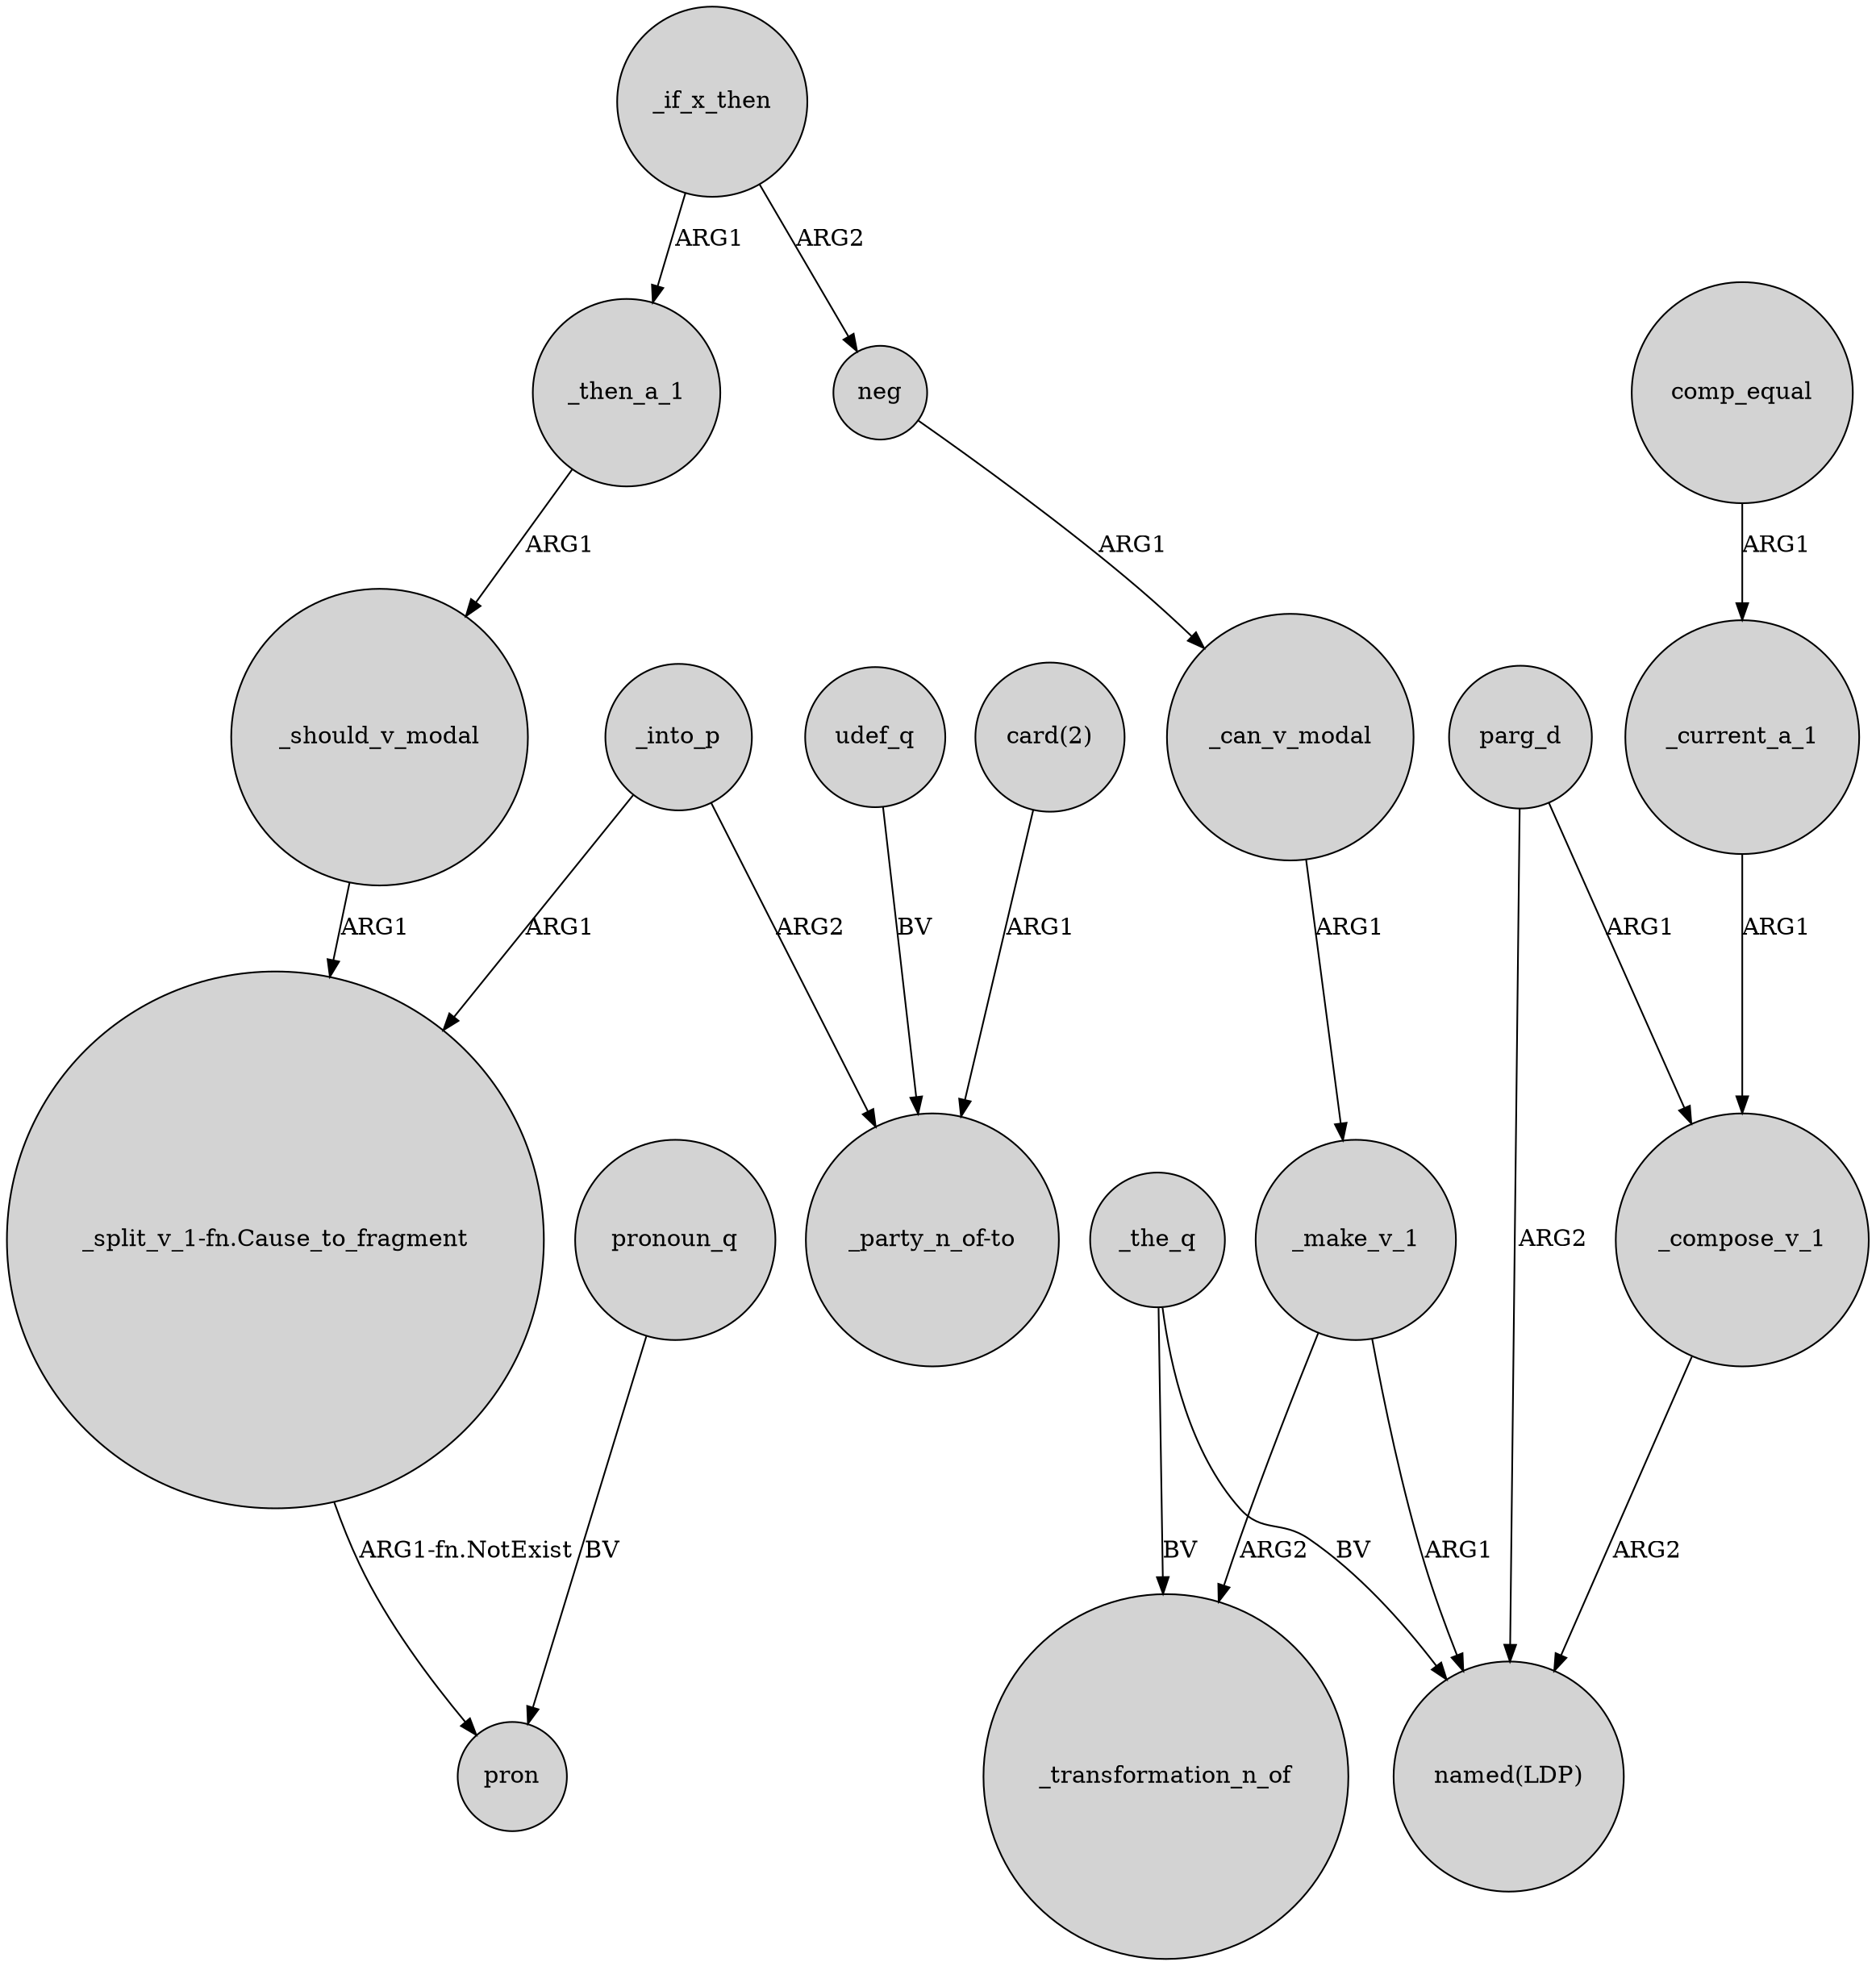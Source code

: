 digraph {
	node [shape=circle style=filled]
	_if_x_then -> _then_a_1 [label=ARG1]
	_make_v_1 -> "named(LDP)" [label=ARG1]
	_the_q -> "named(LDP)" [label=BV]
	_the_q -> _transformation_n_of [label=BV]
	udef_q -> "_party_n_of-to" [label=BV]
	_into_p -> "_split_v_1-fn.Cause_to_fragment" [label=ARG1]
	_then_a_1 -> _should_v_modal [label=ARG1]
	_into_p -> "_party_n_of-to" [label=ARG2]
	_if_x_then -> neg [label=ARG2]
	"_split_v_1-fn.Cause_to_fragment" -> pron [label="ARG1-fn.NotExist"]
	pronoun_q -> pron [label=BV]
	_make_v_1 -> _transformation_n_of [label=ARG2]
	_compose_v_1 -> "named(LDP)" [label=ARG2]
	parg_d -> _compose_v_1 [label=ARG1]
	_should_v_modal -> "_split_v_1-fn.Cause_to_fragment" [label=ARG1]
	"card(2)" -> "_party_n_of-to" [label=ARG1]
	comp_equal -> _current_a_1 [label=ARG1]
	_can_v_modal -> _make_v_1 [label=ARG1]
	neg -> _can_v_modal [label=ARG1]
	_current_a_1 -> _compose_v_1 [label=ARG1]
	parg_d -> "named(LDP)" [label=ARG2]
}

